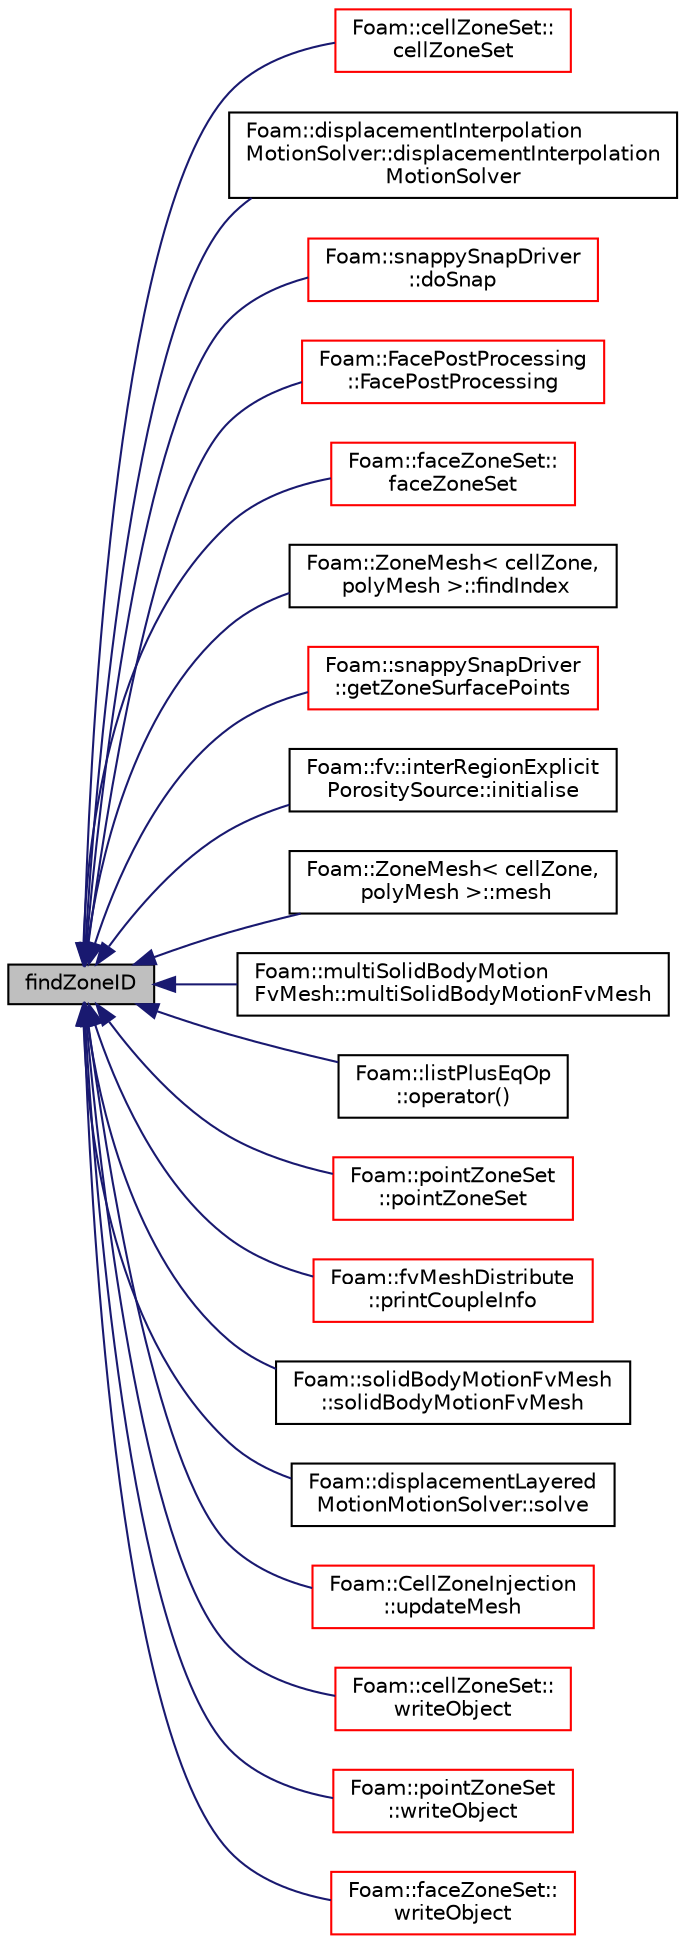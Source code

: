 digraph "findZoneID"
{
  bgcolor="transparent";
  edge [fontname="Helvetica",fontsize="10",labelfontname="Helvetica",labelfontsize="10"];
  node [fontname="Helvetica",fontsize="10",shape=record];
  rankdir="LR";
  Node102 [label="findZoneID",height=0.2,width=0.4,color="black", fillcolor="grey75", style="filled", fontcolor="black"];
  Node102 -> Node103 [dir="back",color="midnightblue",fontsize="10",style="solid",fontname="Helvetica"];
  Node103 [label="Foam::cellZoneSet::\lcellZoneSet",height=0.2,width=0.4,color="red",URL="$a26577.html#a9a2cf8cf2aa415cad5f26b53bd662082",tooltip="Construct from objectRegistry and name. "];
  Node102 -> Node115 [dir="back",color="midnightblue",fontsize="10",style="solid",fontname="Helvetica"];
  Node115 [label="Foam::displacementInterpolation\lMotionSolver::displacementInterpolation\lMotionSolver",height=0.2,width=0.4,color="black",URL="$a24437.html#af70627c48920441a925701b8da5266ba",tooltip="Construct from polyMesh and IOdictionary. "];
  Node102 -> Node116 [dir="back",color="midnightblue",fontsize="10",style="solid",fontname="Helvetica"];
  Node116 [label="Foam::snappySnapDriver\l::doSnap",height=0.2,width=0.4,color="red",URL="$a25921.html#adf0870a8be4483ecdb73b26b20d027ee"];
  Node102 -> Node128 [dir="back",color="midnightblue",fontsize="10",style="solid",fontname="Helvetica"];
  Node128 [label="Foam::FacePostProcessing\l::FacePostProcessing",height=0.2,width=0.4,color="red",URL="$a25105.html#ada8bf2fb634a22e3abfd39a829f2f8c1",tooltip="Construct from dictionary. "];
  Node102 -> Node130 [dir="back",color="midnightblue",fontsize="10",style="solid",fontname="Helvetica"];
  Node130 [label="Foam::faceZoneSet::\lfaceZoneSet",height=0.2,width=0.4,color="red",URL="$a26585.html#ace6e4b16ad35bf8903c38685a92d7789",tooltip="Construct from objectRegistry and name. "];
  Node102 -> Node154 [dir="back",color="midnightblue",fontsize="10",style="solid",fontname="Helvetica"];
  Node154 [label="Foam::ZoneMesh\< cellZone,\l polyMesh \>::findIndex",height=0.2,width=0.4,color="black",URL="$a28677.html#a49bc032e1976b4c0ae1f82fb4ddf8679",tooltip="Return zone index for the first match, return -1 if not found. "];
  Node102 -> Node123 [dir="back",color="midnightblue",fontsize="10",style="solid",fontname="Helvetica"];
  Node123 [label="Foam::snappySnapDriver\l::getZoneSurfacePoints",height=0.2,width=0.4,color="red",URL="$a25921.html#a9b0617c77e1e71c70428238e6246484e",tooltip="Get points both on patch and facezone. "];
  Node102 -> Node155 [dir="back",color="midnightblue",fontsize="10",style="solid",fontname="Helvetica"];
  Node155 [label="Foam::fv::interRegionExplicit\lPorositySource::initialise",height=0.2,width=0.4,color="black",URL="$a24669.html#a18abf8b19283101238a77c9e6865b673",tooltip="Initialise. "];
  Node102 -> Node156 [dir="back",color="midnightblue",fontsize="10",style="solid",fontname="Helvetica"];
  Node156 [label="Foam::ZoneMesh\< cellZone,\l polyMesh \>::mesh",height=0.2,width=0.4,color="black",URL="$a28677.html#ac41d1bc48208a47ffceb25d417eea442",tooltip="Return the mesh reference. "];
  Node102 -> Node157 [dir="back",color="midnightblue",fontsize="10",style="solid",fontname="Helvetica"];
  Node157 [label="Foam::multiSolidBodyMotion\lFvMesh::multiSolidBodyMotionFvMesh",height=0.2,width=0.4,color="black",URL="$a22113.html#a51e921d3df17b3742d31ef77f0732942",tooltip="Construct from IOobject. "];
  Node102 -> Node158 [dir="back",color="midnightblue",fontsize="10",style="solid",fontname="Helvetica"];
  Node158 [label="Foam::listPlusEqOp\l::operator()",height=0.2,width=0.4,color="black",URL="$a25925.html#a2bca5855a51bffee2f0fe2aacc4aba10"];
  Node102 -> Node159 [dir="back",color="midnightblue",fontsize="10",style="solid",fontname="Helvetica"];
  Node159 [label="Foam::pointZoneSet\l::pointZoneSet",height=0.2,width=0.4,color="red",URL="$a26593.html#a30266f36aa376b247f8b93c81213a836",tooltip="Construct from objectRegistry and name. "];
  Node102 -> Node171 [dir="back",color="midnightblue",fontsize="10",style="solid",fontname="Helvetica"];
  Node171 [label="Foam::fvMeshDistribute\l::printCoupleInfo",height=0.2,width=0.4,color="red",URL="$a22197.html#a0b2e9e5ba94679bbc5d807ecf02687e2",tooltip="Print some info on coupling data. "];
  Node102 -> Node183 [dir="back",color="midnightblue",fontsize="10",style="solid",fontname="Helvetica"];
  Node183 [label="Foam::solidBodyMotionFvMesh\l::solidBodyMotionFvMesh",height=0.2,width=0.4,color="black",URL="$a22157.html#af7e61ff685d96a6e136432a028e3e50d",tooltip="Construct from IOobject. "];
  Node102 -> Node184 [dir="back",color="midnightblue",fontsize="10",style="solid",fontname="Helvetica"];
  Node184 [label="Foam::displacementLayered\lMotionMotionSolver::solve",height=0.2,width=0.4,color="black",URL="$a24445.html#af7d39f0eac0af0ed5785935ac72a1e7d",tooltip="Solve for motion. "];
  Node102 -> Node185 [dir="back",color="midnightblue",fontsize="10",style="solid",fontname="Helvetica"];
  Node185 [label="Foam::CellZoneInjection\l::updateMesh",height=0.2,width=0.4,color="red",URL="$a25177.html#ae5693a309a936ac1040dd48c2881677f",tooltip="Set injector locations when mesh is updated. "];
  Node102 -> Node187 [dir="back",color="midnightblue",fontsize="10",style="solid",fontname="Helvetica"];
  Node187 [label="Foam::cellZoneSet::\lwriteObject",height=0.2,width=0.4,color="red",URL="$a26577.html#ad29090f3bdbff43fd95fa2d856219b5f",tooltip="Write cellZone. "];
  Node102 -> Node189 [dir="back",color="midnightblue",fontsize="10",style="solid",fontname="Helvetica"];
  Node189 [label="Foam::pointZoneSet\l::writeObject",height=0.2,width=0.4,color="red",URL="$a26593.html#ad29090f3bdbff43fd95fa2d856219b5f",tooltip="Write pointZone. "];
  Node102 -> Node191 [dir="back",color="midnightblue",fontsize="10",style="solid",fontname="Helvetica"];
  Node191 [label="Foam::faceZoneSet::\lwriteObject",height=0.2,width=0.4,color="red",URL="$a26585.html#ad29090f3bdbff43fd95fa2d856219b5f",tooltip="Write faceZone. "];
}
